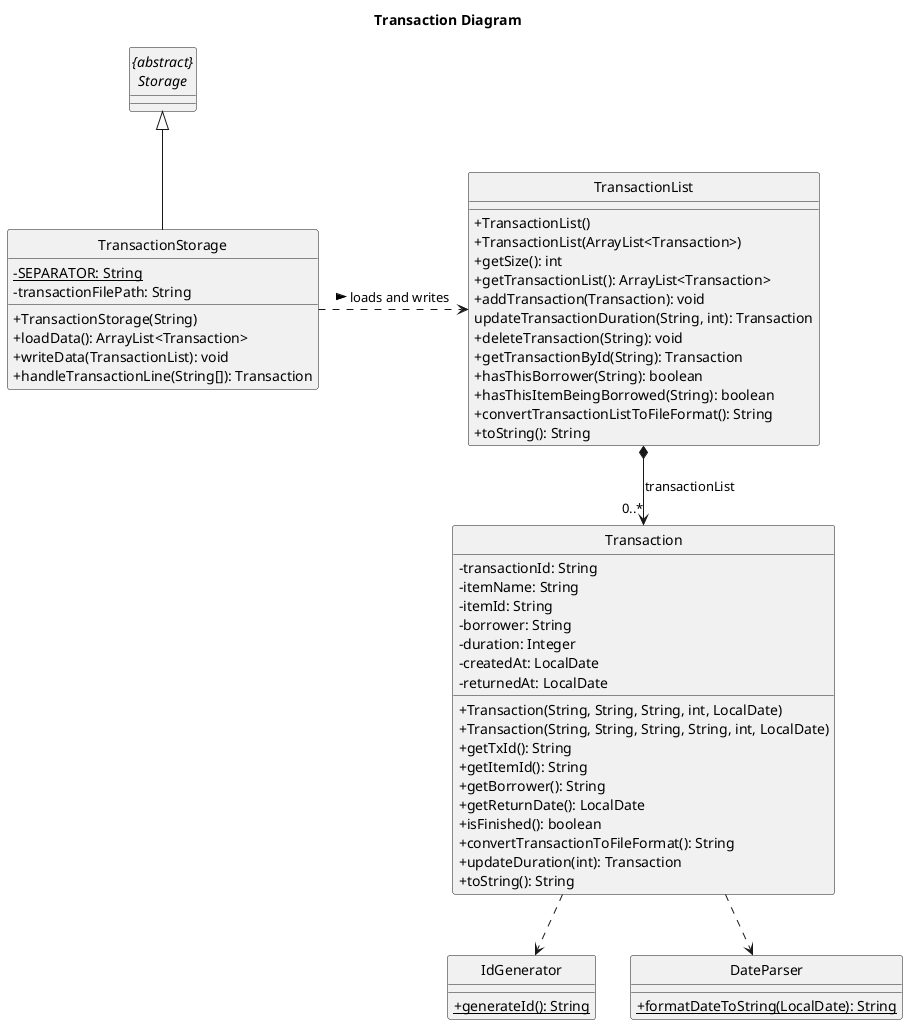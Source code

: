 @startuml
title Transaction Diagram

skinparam classAttributeIconSize 0
hide footbox
hide circle

class Transaction {
    - transactionId: String
    - itemName: String
    - itemId: String
    - borrower: String
    - duration: Integer
    - createdAt: LocalDate
    - returnedAt: LocalDate

    + Transaction(String, String, String, int, LocalDate)
    + Transaction(String, String, String, String, int, LocalDate)
    + getTxId(): String
    + getItemId(): String
    + getBorrower(): String
    + getReturnDate(): LocalDate
    + isFinished(): boolean
    + convertTransactionToFileFormat(): String
    + updateDuration(int): Transaction
    + toString(): String
}

class TransactionList {
    + TransactionList()
    + TransactionList(ArrayList<Transaction>)
    + getSize(): int
    + getTransactionList(): ArrayList<Transaction>
    + addTransaction(Transaction): void
    updateTransactionDuration(String, int): Transaction
    + deleteTransaction(String): void
    + getTransactionById(String): Transaction
    + hasThisBorrower(String): boolean
    + hasThisItemBeingBorrowed(String): boolean
    + convertTransactionListToFileFormat(): String
    + toString(): String
}

class TransactionStorage {
    {static} - SEPARATOR: String
    - transactionFilePath: String
    + TransactionStorage(String)
    + loadData(): ArrayList<Transaction>
    + writeData(TransactionList): void
    + handleTransactionLine(String[]): Transaction
}

class IdGenerator {
    {static} + generateId(): String
}

abstract class "{abstract}\nStorage" {
}

class DateParser {
    {static} + formatDateToString(LocalDate): String
}

TransactionStorage .> TransactionList : > loads and writes
TransactionList *--> "0..*" Transaction: transactionList
Transaction ..> IdGenerator
Transaction ..> DateParser
"{abstract}\nStorage" <|-- TransactionStorage

@enduml
